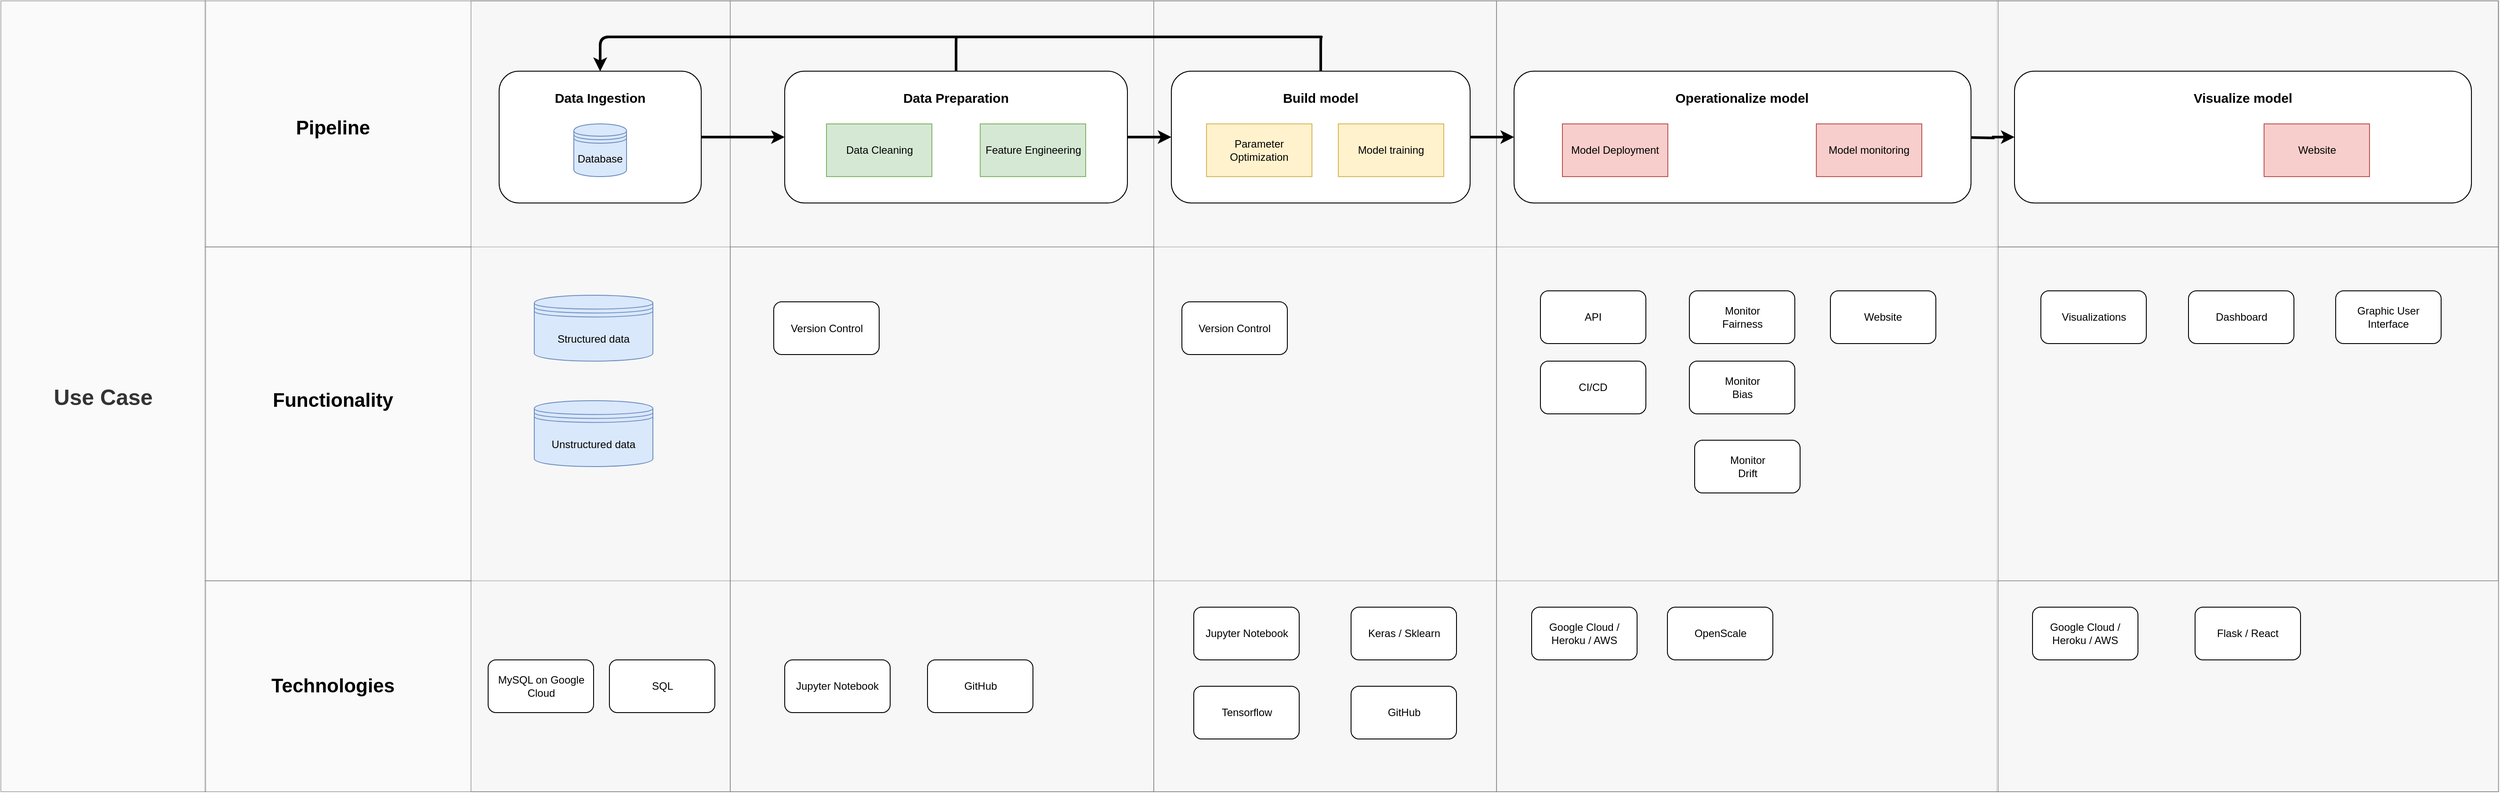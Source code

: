 <mxfile version="12.1.6" type="device" pages="1"><diagram id="UdGAdDEJSyyYJbpU4xct" name="Page-1"><mxGraphModel dx="2691" dy="2591" grid="1" gridSize="10" guides="1" tooltips="1" connect="1" arrows="1" fold="1" page="1" pageScale="1" pageWidth="827" pageHeight="1169" math="0" shadow="0"><root><mxCell id="0"/><mxCell id="1" parent="0"/><mxCell id="IGVJ8Vz5LGz02qvAotLp-27" value="" style="rounded=0;whiteSpace=wrap;html=1;fillColor=#f5f5f5;strokeColor=#666666;fontColor=#333333;opacity=50;" parent="1" vertex="1"><mxGeometry x="-560" y="590" width="2610" height="240" as="geometry"/></mxCell><mxCell id="IGVJ8Vz5LGz02qvAotLp-57" value="" style="rounded=0;whiteSpace=wrap;html=1;fillColor=#f5f5f5;strokeColor=#666666;fontColor=#333333;opacity=50;" parent="1" vertex="1"><mxGeometry x="1479.5" y="-70" width="571" height="900" as="geometry"/></mxCell><mxCell id="IGVJ8Vz5LGz02qvAotLp-38" value="" style="rounded=0;whiteSpace=wrap;html=1;fillColor=#f5f5f5;strokeColor=#666666;fontColor=#333333;opacity=50;" parent="1" vertex="1"><mxGeometry x="-560" y="210" width="2610" height="380" as="geometry"/></mxCell><mxCell id="IGVJ8Vz5LGz02qvAotLp-24" value="" style="rounded=0;whiteSpace=wrap;html=1;fillColor=#f5f5f5;strokeColor=#666666;fontColor=#333333;opacity=50;" parent="1" vertex="1"><mxGeometry x="38" y="-70" width="482" height="900" as="geometry"/></mxCell><mxCell id="IGVJ8Vz5LGz02qvAotLp-39" value="" style="rounded=0;whiteSpace=wrap;html=1;fillColor=#f5f5f5;strokeColor=#666666;fontColor=#333333;opacity=50;" parent="1" vertex="1"><mxGeometry x="-560" y="-70" width="2610" height="280" as="geometry"/></mxCell><mxCell id="IGVJ8Vz5LGz02qvAotLp-23" value="" style="rounded=0;whiteSpace=wrap;html=1;fillColor=#f5f5f5;strokeColor=#666666;fontColor=#333333;opacity=50;" parent="1" vertex="1"><mxGeometry x="-257" y="-70" width="295" height="900" as="geometry"/></mxCell><mxCell id="IGVJ8Vz5LGz02qvAotLp-26" value="" style="rounded=0;whiteSpace=wrap;html=1;fillColor=#f5f5f5;strokeColor=#666666;fontColor=#333333;opacity=50;" parent="1" vertex="1"><mxGeometry x="910" y="-70" width="571" height="900" as="geometry"/></mxCell><mxCell id="IGVJ8Vz5LGz02qvAotLp-25" value="" style="rounded=0;whiteSpace=wrap;html=1;fillColor=#f5f5f5;strokeColor=#666666;fontColor=#333333;opacity=50;" parent="1" vertex="1"><mxGeometry x="520" y="-70" width="390" height="900" as="geometry"/></mxCell><mxCell id="mwmiNPUkpZYSzUFOsRAI-22" value="" style="rounded=1;whiteSpace=wrap;html=1;" parent="1" vertex="1"><mxGeometry x="930" y="10" width="520" height="150" as="geometry"/></mxCell><mxCell id="mwmiNPUkpZYSzUFOsRAI-21" style="edgeStyle=orthogonalEdgeStyle;rounded=0;orthogonalLoop=1;jettySize=auto;html=1;exitX=1;exitY=0.5;exitDx=0;exitDy=0;entryX=0;entryY=0.5;entryDx=0;entryDy=0;fontSize=15;strokeWidth=3;" parent="1" source="mwmiNPUkpZYSzUFOsRAI-18" target="mwmiNPUkpZYSzUFOsRAI-6" edge="1"><mxGeometry relative="1" as="geometry"/></mxCell><mxCell id="IGVJ8Vz5LGz02qvAotLp-55" style="edgeStyle=orthogonalEdgeStyle;orthogonalLoop=1;jettySize=auto;html=1;exitX=0.5;exitY=0;exitDx=0;exitDy=0;entryX=0.5;entryY=0;entryDx=0;entryDy=0;strokeColor=#000000;strokeWidth=3;" parent="1" source="mwmiNPUkpZYSzUFOsRAI-18" target="mwmiNPUkpZYSzUFOsRAI-13" edge="1"><mxGeometry relative="1" as="geometry"><Array as="points"><mxPoint x="296" y="-29"/><mxPoint x="-109" y="-29"/></Array></mxGeometry></mxCell><mxCell id="mwmiNPUkpZYSzUFOsRAI-18" value="" style="rounded=1;whiteSpace=wrap;html=1;" parent="1" vertex="1"><mxGeometry x="100" y="10" width="390" height="150" as="geometry"/></mxCell><mxCell id="IGVJ8Vz5LGz02qvAotLp-1" style="edgeStyle=orthogonalEdgeStyle;rounded=0;orthogonalLoop=1;jettySize=auto;html=1;exitX=1;exitY=0.5;exitDx=0;exitDy=0;entryX=0;entryY=0.5;entryDx=0;entryDy=0;strokeWidth=3;" parent="1" source="mwmiNPUkpZYSzUFOsRAI-6" target="mwmiNPUkpZYSzUFOsRAI-22" edge="1"><mxGeometry relative="1" as="geometry"/></mxCell><mxCell id="IGVJ8Vz5LGz02qvAotLp-83" style="edgeStyle=orthogonalEdgeStyle;orthogonalLoop=1;jettySize=auto;html=1;exitX=0.5;exitY=0;exitDx=0;exitDy=0;strokeColor=#000000;strokeWidth=3;" parent="1" source="mwmiNPUkpZYSzUFOsRAI-6" edge="1"><mxGeometry relative="1" as="geometry"><mxPoint x="-110.0" y="10.0" as="targetPoint"/><Array as="points"><mxPoint x="711" y="-29"/><mxPoint x="-109" y="-29"/></Array></mxGeometry></mxCell><mxCell id="mwmiNPUkpZYSzUFOsRAI-6" value="" style="rounded=1;whiteSpace=wrap;html=1;" parent="1" vertex="1"><mxGeometry x="540" y="10" width="340" height="150" as="geometry"/></mxCell><mxCell id="mwmiNPUkpZYSzUFOsRAI-1" value="Data Cleaning" style="rounded=0;whiteSpace=wrap;html=1;fillColor=#d5e8d4;strokeColor=#82b366;" parent="1" vertex="1"><mxGeometry x="147.5" y="70" width="120" height="60" as="geometry"/></mxCell><mxCell id="mwmiNPUkpZYSzUFOsRAI-2" value="Model training" style="rounded=0;whiteSpace=wrap;html=1;fillColor=#fff2cc;strokeColor=#d6b656;" parent="1" vertex="1"><mxGeometry x="730" y="70" width="120" height="60" as="geometry"/></mxCell><mxCell id="mwmiNPUkpZYSzUFOsRAI-3" value="Feature Engineering" style="rounded=0;whiteSpace=wrap;html=1;fillColor=#d5e8d4;strokeColor=#82b366;" parent="1" vertex="1"><mxGeometry x="322.5" y="70" width="120" height="60" as="geometry"/></mxCell><mxCell id="mwmiNPUkpZYSzUFOsRAI-4" value="Model Deployment" style="rounded=0;whiteSpace=wrap;html=1;fillColor=#f8cecc;strokeColor=#b85450;" parent="1" vertex="1"><mxGeometry x="985" y="70" width="120" height="60" as="geometry"/></mxCell><mxCell id="mwmiNPUkpZYSzUFOsRAI-5" value="Model monitoring" style="rounded=0;whiteSpace=wrap;html=1;fillColor=#f8cecc;strokeColor=#b85450;" parent="1" vertex="1"><mxGeometry x="1274" y="70" width="120" height="60" as="geometry"/></mxCell><mxCell id="mwmiNPUkpZYSzUFOsRAI-7" value="Build model" style="text;html=1;strokeColor=none;fillColor=none;align=center;verticalAlign=middle;whiteSpace=wrap;rounded=0;fontSize=15;fontStyle=1" parent="1" vertex="1"><mxGeometry x="646" y="30" width="128" height="20" as="geometry"/></mxCell><mxCell id="mwmiNPUkpZYSzUFOsRAI-20" style="edgeStyle=orthogonalEdgeStyle;rounded=0;orthogonalLoop=1;jettySize=auto;html=1;exitX=1;exitY=0.5;exitDx=0;exitDy=0;entryX=0;entryY=0.5;entryDx=0;entryDy=0;fontSize=15;strokeWidth=3;" parent="1" source="mwmiNPUkpZYSzUFOsRAI-13" target="mwmiNPUkpZYSzUFOsRAI-18" edge="1"><mxGeometry relative="1" as="geometry"/></mxCell><mxCell id="mwmiNPUkpZYSzUFOsRAI-13" value="" style="rounded=1;whiteSpace=wrap;html=1;" parent="1" vertex="1"><mxGeometry x="-225" y="10" width="230" height="150" as="geometry"/></mxCell><mxCell id="mwmiNPUkpZYSzUFOsRAI-15" value="Database" style="shape=datastore;whiteSpace=wrap;html=1;fillColor=#dae8fc;strokeColor=#6c8ebf;" parent="1" vertex="1"><mxGeometry x="-140" y="70" width="60" height="60" as="geometry"/></mxCell><mxCell id="mwmiNPUkpZYSzUFOsRAI-16" value="Data Ingestion" style="text;html=1;strokeColor=none;fillColor=none;align=center;verticalAlign=middle;whiteSpace=wrap;rounded=0;fontSize=15;fontStyle=1" parent="1" vertex="1"><mxGeometry x="-175" y="30" width="130" height="20" as="geometry"/></mxCell><mxCell id="mwmiNPUkpZYSzUFOsRAI-19" value="Data Preparation" style="text;html=1;strokeColor=none;fillColor=none;align=center;verticalAlign=middle;whiteSpace=wrap;rounded=0;fontSize=15;fontStyle=1" parent="1" vertex="1"><mxGeometry x="205" y="30" width="180" height="20" as="geometry"/></mxCell><mxCell id="mwmiNPUkpZYSzUFOsRAI-23" value="Operationalize model" style="text;html=1;strokeColor=none;fillColor=none;align=center;verticalAlign=middle;whiteSpace=wrap;rounded=0;fontSize=15;fontStyle=1" parent="1" vertex="1"><mxGeometry x="1105" y="30" width="169" height="20" as="geometry"/></mxCell><mxCell id="IGVJ8Vz5LGz02qvAotLp-2" value="Parameter Optimization" style="rounded=0;whiteSpace=wrap;html=1;fillColor=#fff2cc;strokeColor=#d6b656;" parent="1" vertex="1"><mxGeometry x="580" y="70" width="120" height="60" as="geometry"/></mxCell><mxCell id="IGVJ8Vz5LGz02qvAotLp-3" value="CI/CD" style="rounded=1;whiteSpace=wrap;html=1;" parent="1" vertex="1"><mxGeometry x="960" y="340" width="120" height="60" as="geometry"/></mxCell><mxCell id="IGVJ8Vz5LGz02qvAotLp-5" value="Monitor &lt;br&gt;Fairness" style="rounded=1;whiteSpace=wrap;html=1;" parent="1" vertex="1"><mxGeometry x="1129.5" y="260" width="120" height="60" as="geometry"/></mxCell><mxCell id="IGVJ8Vz5LGz02qvAotLp-6" value="Monitor &lt;br&gt;Bias" style="rounded=1;whiteSpace=wrap;html=1;" parent="1" vertex="1"><mxGeometry x="1129.5" y="340" width="120" height="60" as="geometry"/></mxCell><mxCell id="IGVJ8Vz5LGz02qvAotLp-7" value="Monitor &lt;br&gt;Drift" style="rounded=1;whiteSpace=wrap;html=1;" parent="1" vertex="1"><mxGeometry x="1135.5" y="430" width="120" height="60" as="geometry"/></mxCell><mxCell id="IGVJ8Vz5LGz02qvAotLp-8" value="Jupyter Notebook" style="rounded=1;whiteSpace=wrap;html=1;" parent="1" vertex="1"><mxGeometry x="100" y="680" width="120" height="60" as="geometry"/></mxCell><mxCell id="IGVJ8Vz5LGz02qvAotLp-11" value="Website" style="rounded=1;whiteSpace=wrap;html=1;" parent="1" vertex="1"><mxGeometry x="1290" y="260" width="120" height="60" as="geometry"/></mxCell><mxCell id="IGVJ8Vz5LGz02qvAotLp-13" value="API" style="rounded=1;whiteSpace=wrap;html=1;" parent="1" vertex="1"><mxGeometry x="960" y="260" width="120" height="60" as="geometry"/></mxCell><mxCell id="IGVJ8Vz5LGz02qvAotLp-16" value="Unstructured data" style="shape=datastore;whiteSpace=wrap;html=1;fillColor=#dae8fc;strokeColor=#6c8ebf;" parent="1" vertex="1"><mxGeometry x="-185" y="385" width="135" height="75" as="geometry"/></mxCell><mxCell id="IGVJ8Vz5LGz02qvAotLp-28" value="MySQL on Google Cloud" style="rounded=1;whiteSpace=wrap;html=1;" parent="1" vertex="1"><mxGeometry x="-237.5" y="680" width="120" height="60" as="geometry"/></mxCell><mxCell id="IGVJ8Vz5LGz02qvAotLp-30" value="Jupyter Notebook" style="rounded=1;whiteSpace=wrap;html=1;" parent="1" vertex="1"><mxGeometry x="565.5" y="620" width="120" height="60" as="geometry"/></mxCell><mxCell id="IGVJ8Vz5LGz02qvAotLp-31" value="Keras / Sklearn" style="rounded=1;whiteSpace=wrap;html=1;" parent="1" vertex="1"><mxGeometry x="744.5" y="620" width="120" height="60" as="geometry"/></mxCell><mxCell id="IGVJ8Vz5LGz02qvAotLp-32" value="Tensorflow" style="rounded=1;whiteSpace=wrap;html=1;" parent="1" vertex="1"><mxGeometry x="565.5" y="710" width="120" height="60" as="geometry"/></mxCell><mxCell id="IGVJ8Vz5LGz02qvAotLp-33" value="Google Cloud / Heroku / AWS" style="rounded=1;whiteSpace=wrap;html=1;" parent="1" vertex="1"><mxGeometry x="950" y="620" width="120" height="60" as="geometry"/></mxCell><mxCell id="IGVJ8Vz5LGz02qvAotLp-34" value="OpenScale" style="rounded=1;whiteSpace=wrap;html=1;" parent="1" vertex="1"><mxGeometry x="1104.5" y="620" width="120" height="60" as="geometry"/></mxCell><mxCell id="IGVJ8Vz5LGz02qvAotLp-35" value="&lt;font style=&quot;font-size: 22px&quot;&gt;&lt;b&gt;Technologies&lt;/b&gt;&lt;/font&gt;" style="text;html=1;strokeColor=none;fillColor=none;align=center;verticalAlign=middle;whiteSpace=wrap;rounded=0;opacity=50;" parent="1" vertex="1"><mxGeometry x="-519.5" y="700" width="210" height="20" as="geometry"/></mxCell><mxCell id="IGVJ8Vz5LGz02qvAotLp-37" value="Structured data" style="shape=datastore;whiteSpace=wrap;html=1;fillColor=#dae8fc;strokeColor=#6c8ebf;" parent="1" vertex="1"><mxGeometry x="-185" y="265" width="135" height="75" as="geometry"/></mxCell><mxCell id="IGVJ8Vz5LGz02qvAotLp-40" value="&lt;font style=&quot;font-size: 22px&quot;&gt;&lt;b&gt;Functionality&lt;/b&gt;&lt;/font&gt;" style="text;html=1;strokeColor=none;fillColor=none;align=center;verticalAlign=middle;whiteSpace=wrap;rounded=0;opacity=50;" parent="1" vertex="1"><mxGeometry x="-519.5" y="375" width="210" height="20" as="geometry"/></mxCell><mxCell id="IGVJ8Vz5LGz02qvAotLp-41" value="&lt;font style=&quot;font-size: 22px&quot;&gt;&lt;b&gt;Pipeline &lt;br&gt;&lt;/b&gt;&lt;/font&gt;" style="text;html=1;strokeColor=none;fillColor=none;align=center;verticalAlign=middle;whiteSpace=wrap;rounded=0;opacity=50;" parent="1" vertex="1"><mxGeometry x="-519.5" y="65" width="210" height="20" as="geometry"/></mxCell><mxCell id="IGVJ8Vz5LGz02qvAotLp-43" value="Flask / React" style="rounded=1;whiteSpace=wrap;html=1;" parent="1" vertex="1"><mxGeometry x="1705" y="620" width="120" height="60" as="geometry"/></mxCell><mxCell id="IGVJ8Vz5LGz02qvAotLp-46" value="SQL" style="rounded=1;whiteSpace=wrap;html=1;" parent="1" vertex="1"><mxGeometry x="-99.5" y="680" width="120" height="60" as="geometry"/></mxCell><mxCell id="IGVJ8Vz5LGz02qvAotLp-51" value="Version Control" style="rounded=1;whiteSpace=wrap;html=1;" parent="1" vertex="1"><mxGeometry x="87.5" y="272.5" width="120" height="60" as="geometry"/></mxCell><mxCell id="IGVJ8Vz5LGz02qvAotLp-52" value="GitHub" style="rounded=1;whiteSpace=wrap;html=1;" parent="1" vertex="1"><mxGeometry x="262.5" y="680" width="120" height="60" as="geometry"/></mxCell><mxCell id="IGVJ8Vz5LGz02qvAotLp-53" value="GitHub" style="rounded=1;whiteSpace=wrap;html=1;" parent="1" vertex="1"><mxGeometry x="744.5" y="710" width="120" height="60" as="geometry"/></mxCell><mxCell id="IGVJ8Vz5LGz02qvAotLp-54" value="Version Control" style="rounded=1;whiteSpace=wrap;html=1;" parent="1" vertex="1"><mxGeometry x="552" y="272.5" width="120" height="60" as="geometry"/></mxCell><mxCell id="IGVJ8Vz5LGz02qvAotLp-58" value="" style="rounded=1;whiteSpace=wrap;html=1;" parent="1" vertex="1"><mxGeometry x="1499.5" y="10" width="520" height="150" as="geometry"/></mxCell><mxCell id="IGVJ8Vz5LGz02qvAotLp-59" style="edgeStyle=orthogonalEdgeStyle;rounded=0;orthogonalLoop=1;jettySize=auto;html=1;exitX=1;exitY=0.5;exitDx=0;exitDy=0;entryX=0;entryY=0.5;entryDx=0;entryDy=0;strokeWidth=3;" parent="1" target="IGVJ8Vz5LGz02qvAotLp-58" edge="1"><mxGeometry relative="1" as="geometry"><mxPoint x="1450" y="85.5" as="sourcePoint"/></mxGeometry></mxCell><mxCell id="IGVJ8Vz5LGz02qvAotLp-62" value="Visualize model" style="text;html=1;strokeColor=none;fillColor=none;align=center;verticalAlign=middle;whiteSpace=wrap;rounded=0;fontSize=15;fontStyle=1" parent="1" vertex="1"><mxGeometry x="1674.5" y="30" width="169" height="20" as="geometry"/></mxCell><mxCell id="IGVJ8Vz5LGz02qvAotLp-69" value="Visualizations" style="rounded=1;whiteSpace=wrap;html=1;" parent="1" vertex="1"><mxGeometry x="1529.5" y="260" width="120" height="60" as="geometry"/></mxCell><mxCell id="IGVJ8Vz5LGz02qvAotLp-74" value="Website" style="rounded=0;whiteSpace=wrap;html=1;fillColor=#f8cecc;strokeColor=#b85450;" parent="1" vertex="1"><mxGeometry x="1783.5" y="70" width="120" height="60" as="geometry"/></mxCell><mxCell id="IGVJ8Vz5LGz02qvAotLp-78" value="Google Cloud / Heroku / AWS" style="rounded=1;whiteSpace=wrap;html=1;" parent="1" vertex="1"><mxGeometry x="1520" y="620" width="120" height="60" as="geometry"/></mxCell><mxCell id="IGVJ8Vz5LGz02qvAotLp-81" value="Graphic User Interface" style="rounded=1;whiteSpace=wrap;html=1;" parent="1" vertex="1"><mxGeometry x="1865" y="260" width="120" height="60" as="geometry"/></mxCell><mxCell id="IGVJ8Vz5LGz02qvAotLp-82" value="Dashboard" style="rounded=1;whiteSpace=wrap;html=1;" parent="1" vertex="1"><mxGeometry x="1697.5" y="260" width="120" height="60" as="geometry"/></mxCell><mxCell id="IGVJ8Vz5LGz02qvAotLp-87" value="&lt;font size=&quot;1&quot;&gt;&lt;b style=&quot;font-size: 25px&quot;&gt;Use Case&lt;/b&gt;&lt;/font&gt;" style="rounded=0;whiteSpace=wrap;html=1;fillColor=#f5f5f5;strokeColor=#666666;fontColor=#333333;opacity=50;" parent="1" vertex="1"><mxGeometry x="-792" y="-70" width="233" height="900" as="geometry"/></mxCell></root></mxGraphModel></diagram></mxfile>
